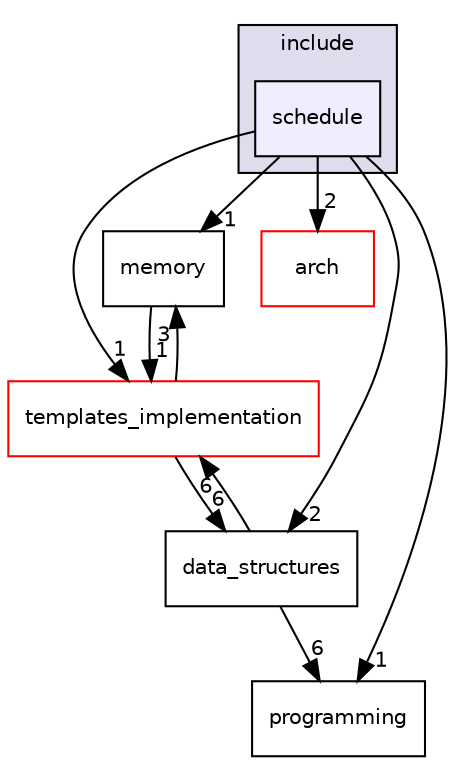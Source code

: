 digraph "D:/Pool/eclipse-workspace_aarch64/newspace/raspiOS/include/schedule" {
  compound=true
  node [ fontsize="10", fontname="Helvetica"];
  edge [ labelfontsize="10", labelfontname="Helvetica"];
  subgraph clusterdir_d44c64559bbebec7f509842c48db8b23 {
    graph [ bgcolor="#ddddee", pencolor="black", label="include" fontname="Helvetica", fontsize="10", URL="dir_d44c64559bbebec7f509842c48db8b23.html"]
  dir_2661e725ffd7f6febd68c8fd282ddddf [shape=box, label="schedule", style="filled", fillcolor="#eeeeff", pencolor="black", URL="dir_2661e725ffd7f6febd68c8fd282ddddf.html"];
  }
  dir_1d52781e224d924275d803a20aa4cb0e [shape=box label="memory" URL="dir_1d52781e224d924275d803a20aa4cb0e.html"];
  dir_b926265dddcbd40e5e3241dea5a14f9d [shape=box label="templates_implementation" fillcolor="white" style="filled" color="red" URL="dir_b926265dddcbd40e5e3241dea5a14f9d.html"];
  dir_7c40e03ac1dfef8b430578d46da2b8fd [shape=box label="arch" fillcolor="white" style="filled" color="red" URL="dir_7c40e03ac1dfef8b430578d46da2b8fd.html"];
  dir_2aa1e926f43384db23360c01a574d2c4 [shape=box label="programming" URL="dir_2aa1e926f43384db23360c01a574d2c4.html"];
  dir_ebed218ca042e0cae3861bf18b14f766 [shape=box label="data_structures" URL="dir_ebed218ca042e0cae3861bf18b14f766.html"];
  dir_2661e725ffd7f6febd68c8fd282ddddf->dir_1d52781e224d924275d803a20aa4cb0e [headlabel="1", labeldistance=1.5 headhref="dir_000024_000022.html"];
  dir_2661e725ffd7f6febd68c8fd282ddddf->dir_b926265dddcbd40e5e3241dea5a14f9d [headlabel="1", labeldistance=1.5 headhref="dir_000024_000010.html"];
  dir_2661e725ffd7f6febd68c8fd282ddddf->dir_7c40e03ac1dfef8b430578d46da2b8fd [headlabel="2", labeldistance=1.5 headhref="dir_000024_000001.html"];
  dir_2661e725ffd7f6febd68c8fd282ddddf->dir_2aa1e926f43384db23360c01a574d2c4 [headlabel="1", labeldistance=1.5 headhref="dir_000024_000023.html"];
  dir_2661e725ffd7f6febd68c8fd282ddddf->dir_ebed218ca042e0cae3861bf18b14f766 [headlabel="2", labeldistance=1.5 headhref="dir_000024_000009.html"];
  dir_1d52781e224d924275d803a20aa4cb0e->dir_b926265dddcbd40e5e3241dea5a14f9d [headlabel="1", labeldistance=1.5 headhref="dir_000022_000010.html"];
  dir_b926265dddcbd40e5e3241dea5a14f9d->dir_1d52781e224d924275d803a20aa4cb0e [headlabel="3", labeldistance=1.5 headhref="dir_000010_000022.html"];
  dir_b926265dddcbd40e5e3241dea5a14f9d->dir_ebed218ca042e0cae3861bf18b14f766 [headlabel="6", labeldistance=1.5 headhref="dir_000010_000009.html"];
  dir_ebed218ca042e0cae3861bf18b14f766->dir_b926265dddcbd40e5e3241dea5a14f9d [headlabel="6", labeldistance=1.5 headhref="dir_000009_000010.html"];
  dir_ebed218ca042e0cae3861bf18b14f766->dir_2aa1e926f43384db23360c01a574d2c4 [headlabel="6", labeldistance=1.5 headhref="dir_000009_000023.html"];
}
